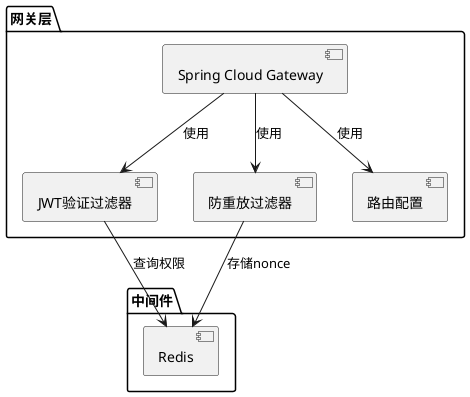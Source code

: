 @startuml

package "网关层" {
  [Spring Cloud Gateway] as gateway
  [JWT验证过滤器] as jwtFilter
  [防重放过滤器] as replayFilter
  [路由配置] as routes
}

package "中间件" {
  [Redis] as redis
}

gateway --> jwtFilter : 使用
gateway --> replayFilter : 使用
gateway --> routes : 使用
jwtFilter --> redis : 查询权限
replayFilter --> redis : 存储nonce

@enduml